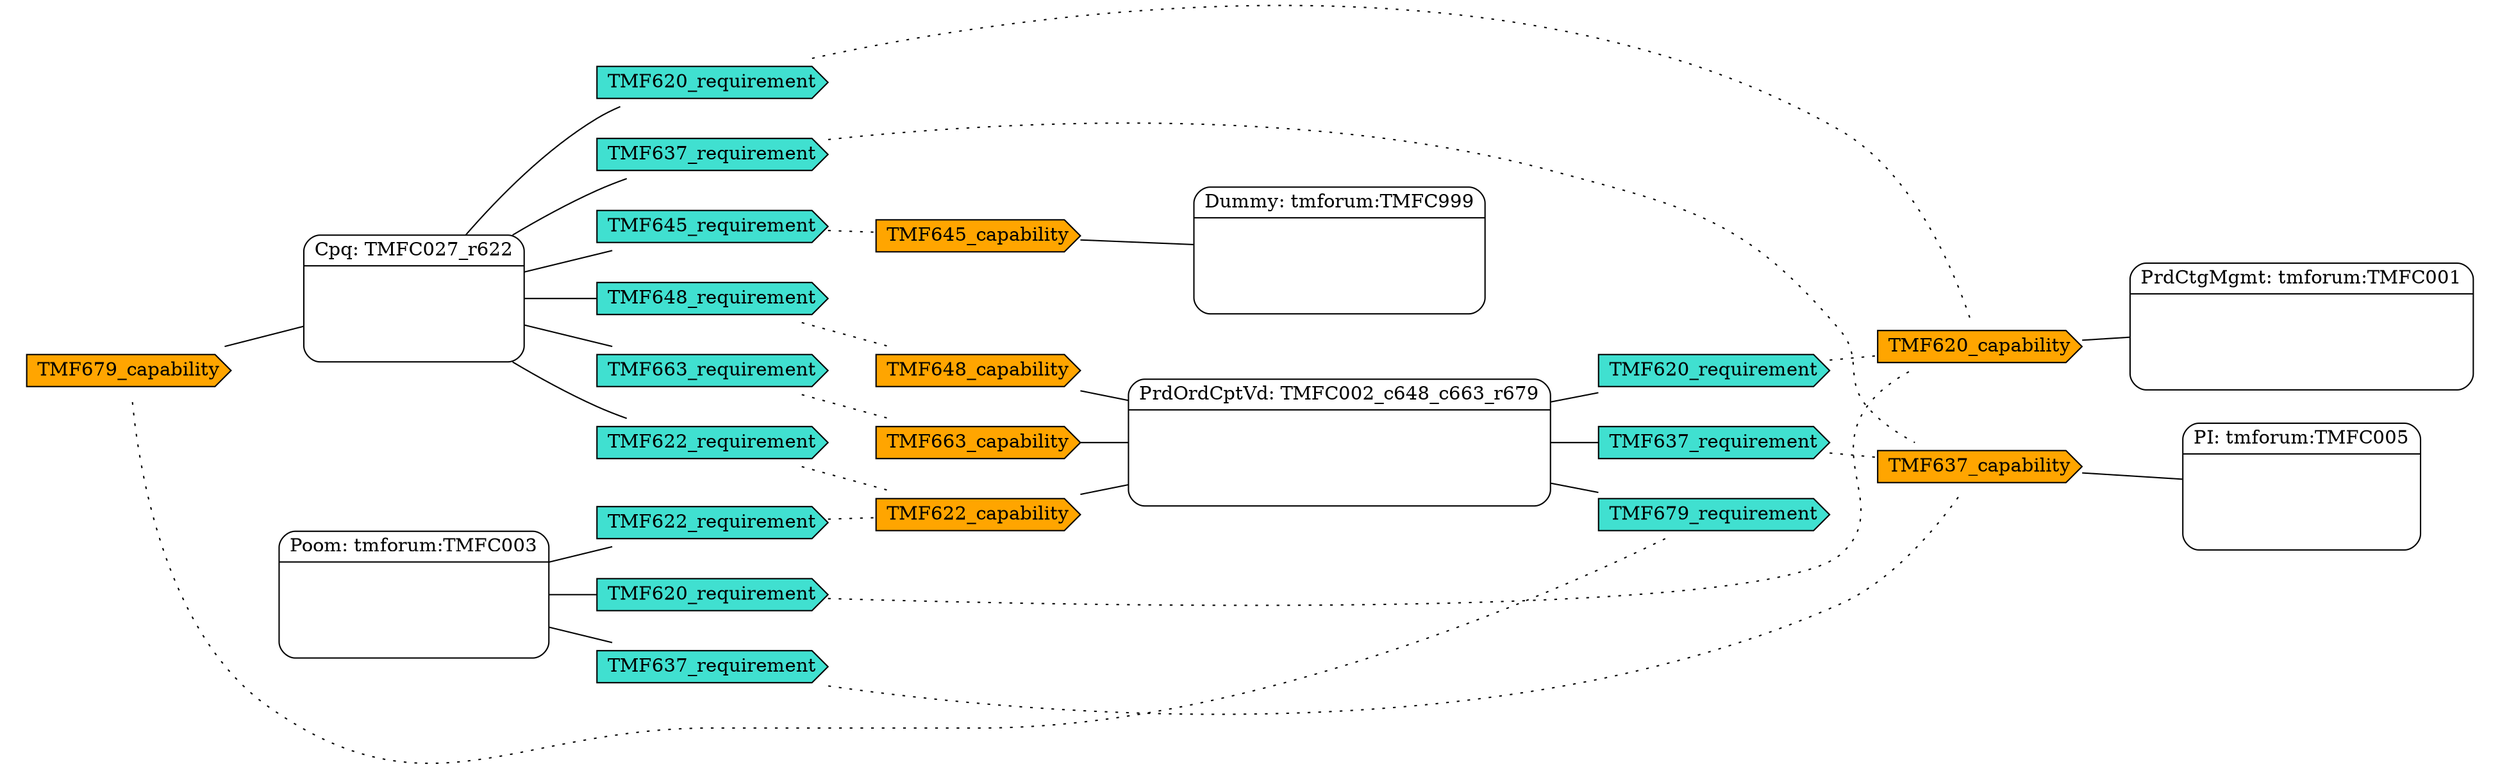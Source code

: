 graph ToscaDiagram {
  rankdir="LR"
    subgraph clusterPrdCtgMgmt {
      color=white
      label=""
      PrdCtgMgmt[label="PrdCtgMgmt: tmforum:TMFC001|\l\l\l\l" shape=record style=rounded]
      PrdCtgMgmt_capability_TMF620_capability[label="TMF620_capability" shape=cds style=filled fillcolor=orange]
      PrdCtgMgmt_capability_TMF620_capability -- PrdCtgMgmt
    }
    subgraph clusterPrdOrdCptVd {
      color=white
      label=""
      PrdOrdCptVd[label="PrdOrdCptVd: TMFC002_c648_c663_r679|\l\l\l\l" shape=record style=rounded]
      PrdOrdCptVd_capability_TMF622_capability[label="TMF622_capability" shape=cds style=filled fillcolor=orange]
      PrdOrdCptVd_capability_TMF622_capability -- PrdOrdCptVd
      PrdOrdCptVd_capability_TMF648_capability[label="TMF648_capability" shape=cds style=filled fillcolor=orange]
      PrdOrdCptVd_capability_TMF648_capability -- PrdOrdCptVd
      PrdOrdCptVd_capability_TMF663_capability[label="TMF663_capability" shape=cds style=filled fillcolor=orange]
      PrdOrdCptVd_capability_TMF663_capability -- PrdOrdCptVd
      PrdOrdCptVd_requirement_TMF620_requirement[label="TMF620_requirement" shape=cds style=filled fillcolor=turquoise]
      PrdOrdCptVd -- PrdOrdCptVd_requirement_TMF620_requirement
      PrdOrdCptVd_requirement_TMF637_requirement[label="TMF637_requirement" shape=cds style=filled fillcolor=turquoise]
      PrdOrdCptVd -- PrdOrdCptVd_requirement_TMF637_requirement
      PrdOrdCptVd_requirement_TMF679_requirement[label="TMF679_requirement" shape=cds style=filled fillcolor=turquoise]
      PrdOrdCptVd -- PrdOrdCptVd_requirement_TMF679_requirement
    }
    subgraph clusterPoom {
      color=white
      label=""
      Poom[label="Poom: tmforum:TMFC003|\l\l\l\l" shape=record style=rounded]
      Poom_requirement_TMF620_requirement[label="TMF620_requirement" shape=cds style=filled fillcolor=turquoise]
      Poom -- Poom_requirement_TMF620_requirement
      Poom_requirement_TMF622_requirement[label="TMF622_requirement" shape=cds style=filled fillcolor=turquoise]
      Poom -- Poom_requirement_TMF622_requirement
      Poom_requirement_TMF637_requirement[label="TMF637_requirement" shape=cds style=filled fillcolor=turquoise]
      Poom -- Poom_requirement_TMF637_requirement
    }
    subgraph clusterPI {
      color=white
      label=""
      PI[label="PI: tmforum:TMFC005|\l\l\l\l" shape=record style=rounded]
      PI_capability_TMF637_capability[label="TMF637_capability" shape=cds style=filled fillcolor=orange]
      PI_capability_TMF637_capability -- PI
    }
    subgraph clusterCpq {
      color=white
      label=""
      Cpq[label="Cpq: TMFC027_r622|\l\l\l\l" shape=record style=rounded]
      Cpq_capability_TMF679_capability[label="TMF679_capability" shape=cds style=filled fillcolor=orange]
      Cpq_capability_TMF679_capability -- Cpq
      Cpq_requirement_TMF620_requirement[label="TMF620_requirement" shape=cds style=filled fillcolor=turquoise]
      Cpq -- Cpq_requirement_TMF620_requirement
      Cpq_requirement_TMF637_requirement[label="TMF637_requirement" shape=cds style=filled fillcolor=turquoise]
      Cpq -- Cpq_requirement_TMF637_requirement
      Cpq_requirement_TMF645_requirement[label="TMF645_requirement" shape=cds style=filled fillcolor=turquoise]
      Cpq -- Cpq_requirement_TMF645_requirement
      Cpq_requirement_TMF648_requirement[label="TMF648_requirement" shape=cds style=filled fillcolor=turquoise]
      Cpq -- Cpq_requirement_TMF648_requirement
      Cpq_requirement_TMF663_requirement[label="TMF663_requirement" shape=cds style=filled fillcolor=turquoise]
      Cpq -- Cpq_requirement_TMF663_requirement
      Cpq_requirement_TMF622_requirement[label="TMF622_requirement" shape=cds style=filled fillcolor=turquoise]
      Cpq -- Cpq_requirement_TMF622_requirement
    }
    subgraph clusterDummy {
      color=white
      label=""
      Dummy[label="Dummy: tmforum:TMFC999|\l\l\l\l" shape=record style=rounded]
      Dummy_capability_TMF645_capability[label="TMF645_capability" shape=cds style=filled fillcolor=orange]
      Dummy_capability_TMF645_capability -- Dummy
    }
    PrdOrdCptVd_requirement_TMF620_requirement -- PrdCtgMgmt_capability_TMF620_capability[style=dotted]
    PrdOrdCptVd_requirement_TMF637_requirement -- PI_capability_TMF637_capability[style=dotted]
    PrdOrdCptVd_requirement_TMF679_requirement -- Cpq_capability_TMF679_capability[style=dotted]
    Poom_requirement_TMF620_requirement -- PrdCtgMgmt_capability_TMF620_capability[style=dotted]
    Poom_requirement_TMF622_requirement -- PrdOrdCptVd_capability_TMF622_capability[style=dotted]
    Poom_requirement_TMF637_requirement -- PI_capability_TMF637_capability[style=dotted]
    Cpq_requirement_TMF620_requirement -- PrdCtgMgmt_capability_TMF620_capability[style=dotted]
    Cpq_requirement_TMF637_requirement -- PI_capability_TMF637_capability[style=dotted]
    Cpq_requirement_TMF645_requirement -- Dummy_capability_TMF645_capability[style=dotted]
    Cpq_requirement_TMF648_requirement -- PrdOrdCptVd_capability_TMF648_capability[style=dotted]
    Cpq_requirement_TMF663_requirement -- PrdOrdCptVd_capability_TMF663_capability[style=dotted]
    Cpq_requirement_TMF622_requirement -- PrdOrdCptVd_capability_TMF622_capability[style=dotted]
}
